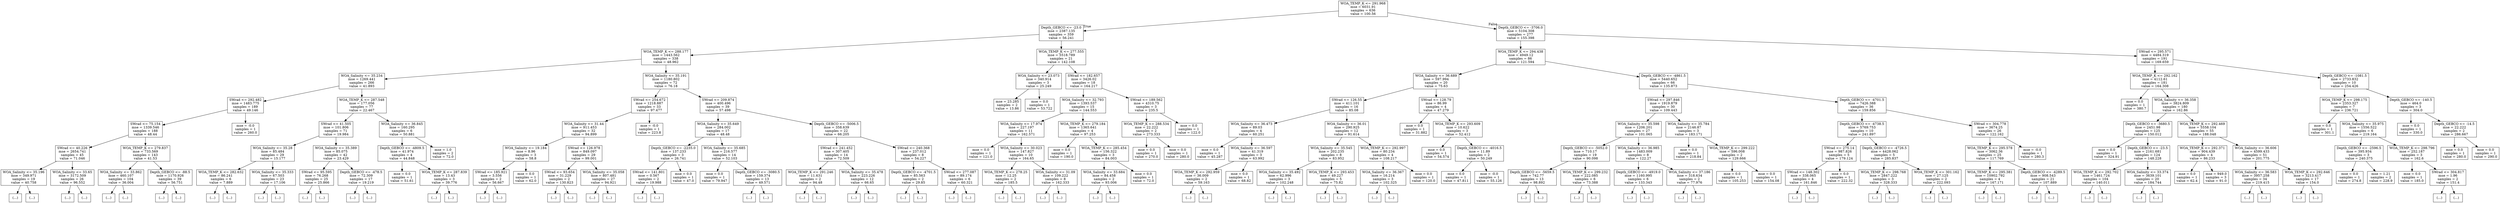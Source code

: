 digraph Tree {
node [shape=box] ;
0 [label="WOA_TEMP_K <= 291.968\nmse = 6031.91\nsamples = 636\nvalue = 100.56"] ;
1 [label="Depth_GEBCO <= -23.0\nmse = 2387.135\nsamples = 359\nvalue = 56.241"] ;
0 -> 1 [labeldistance=2.5, labelangle=45, headlabel="True"] ;
2 [label="WOA_TEMP_K <= 288.177\nmse = 1443.562\nsamples = 338\nvalue = 48.962"] ;
1 -> 2 ;
3 [label="WOA_Salinity <= 35.234\nmse = 1269.441\nsamples = 266\nvalue = 41.893"] ;
2 -> 3 ;
4 [label="SWrad <= 292.482\nmse = 1483.775\nsamples = 189\nvalue = 49.146"] ;
3 -> 4 ;
5 [label="SWrad <= 75.154\nmse = 1339.546\nsamples = 188\nvalue = 48.44"] ;
4 -> 5 ;
6 [label="SWrad <= 40.226\nmse = 2654.741\nsamples = 45\nvalue = 71.046"] ;
5 -> 6 ;
7 [label="WOA_Salinity <= 35.196\nmse = 349.971\nsamples = 19\nvalue = 40.758"] ;
6 -> 7 ;
8 [label="(...)"] ;
7 -> 8 ;
35 [label="(...)"] ;
7 -> 35 ;
36 [label="WOA_Salinity <= 33.65\nmse = 3172.509\nsamples = 26\nvalue = 96.552"] ;
6 -> 36 ;
37 [label="(...)"] ;
36 -> 37 ;
42 [label="(...)"] ;
36 -> 42 ;
85 [label="WOA_TEMP_K <= 279.837\nmse = 733.569\nsamples = 143\nvalue = 41.53"] ;
5 -> 85 ;
86 [label="WOA_Salinity <= 33.862\nmse = 460.107\nsamples = 104\nvalue = 36.004"] ;
85 -> 86 ;
87 [label="(...)"] ;
86 -> 87 ;
170 [label="(...)"] ;
86 -> 170 ;
241 [label="Depth_GEBCO <= -88.5\nmse = 1170.926\nsamples = 39\nvalue = 56.751"] ;
85 -> 241 ;
242 [label="(...)"] ;
241 -> 242 ;
303 [label="(...)"] ;
241 -> 303 ;
314 [label="mse = -0.0\nsamples = 1\nvalue = 260.0"] ;
4 -> 314 ;
315 [label="WOA_TEMP_K <= 287.548\nmse = 177.056\nsamples = 77\nvalue = 22.467"] ;
3 -> 315 ;
316 [label="SWrad <= 41.505\nmse = 101.806\nsamples = 71\nvalue = 19.984"] ;
315 -> 316 ;
317 [label="WOA_Salinity <= 35.28\nmse = 85.484\nsamples = 29\nvalue = 15.177"] ;
316 -> 317 ;
318 [label="WOA_TEMP_K <= 282.632\nmse = 86.241\nsamples = 6\nvalue = 7.889"] ;
317 -> 318 ;
319 [label="(...)"] ;
318 -> 319 ;
320 [label="(...)"] ;
318 -> 320 ;
321 [label="WOA_Salinity <= 35.333\nmse = 67.503\nsamples = 23\nvalue = 17.106"] ;
317 -> 321 ;
322 [label="(...)"] ;
321 -> 322 ;
331 [label="(...)"] ;
321 -> 331 ;
332 [label="WOA_Salinity <= 35.389\nmse = 85.075\nsamples = 42\nvalue = 23.429"] ;
316 -> 332 ;
333 [label="SWrad <= 95.595\nmse = 76.268\nsamples = 25\nvalue = 25.866"] ;
332 -> 333 ;
334 [label="(...)"] ;
333 -> 334 ;
337 [label="(...)"] ;
333 -> 337 ;
358 [label="Depth_GEBCO <= -478.5\nmse = 72.309\nsamples = 17\nvalue = 19.219"] ;
332 -> 358 ;
359 [label="(...)"] ;
358 -> 359 ;
372 [label="(...)"] ;
358 -> 372 ;
381 [label="WOA_Salinity <= 36.845\nmse = 160.295\nsamples = 6\nvalue = 50.881"] ;
315 -> 381 ;
382 [label="Depth_GEBCO <= -4809.5\nmse = 41.974\nsamples = 4\nvalue = 44.848"] ;
381 -> 382 ;
383 [label="mse = 0.0\nsamples = 1\nvalue = 51.61"] ;
382 -> 383 ;
384 [label="WOA_TEMP_K <= 287.839\nmse = 13.43\nsamples = 3\nvalue = 39.776"] ;
382 -> 384 ;
385 [label="(...)"] ;
384 -> 385 ;
386 [label="(...)"] ;
384 -> 386 ;
389 [label="mse = 1.0\nsamples = 2\nvalue = 72.0"] ;
381 -> 389 ;
390 [label="WOA_Salinity <= 35.191\nmse = 1180.802\nsamples = 72\nvalue = 76.18"] ;
2 -> 390 ;
391 [label="SWrad <= 254.672\nmse = 1218.887\nsamples = 33\nvalue = 97.477"] ;
390 -> 391 ;
392 [label="WOA_Salinity <= 31.44\nmse = 911.453\nsamples = 32\nvalue = 94.899"] ;
391 -> 392 ;
393 [label="WOA_Salinity <= 19.184\nmse = 8.96\nsamples = 3\nvalue = 58.8"] ;
392 -> 393 ;
394 [label="SWrad <= 185.921\nmse = 3.556\nsamples = 2\nvalue = 56.667"] ;
393 -> 394 ;
395 [label="(...)"] ;
394 -> 395 ;
396 [label="(...)"] ;
394 -> 396 ;
397 [label="mse = 0.0\nsamples = 1\nvalue = 62.0"] ;
393 -> 397 ;
398 [label="SWrad <= 126.978\nmse = 849.097\nsamples = 29\nvalue = 99.001"] ;
392 -> 398 ;
399 [label="SWrad <= 93.654\nmse = 31.229\nsamples = 2\nvalue = 130.823"] ;
398 -> 399 ;
400 [label="(...)"] ;
399 -> 400 ;
401 [label="(...)"] ;
399 -> 401 ;
402 [label="WOA_Salinity <= 35.058\nmse = 807.481\nsamples = 27\nvalue = 94.921"] ;
398 -> 402 ;
403 [label="(...)"] ;
402 -> 403 ;
442 [label="(...)"] ;
402 -> 442 ;
445 [label="mse = -0.0\nsamples = 1\nvalue = 223.8"] ;
391 -> 445 ;
446 [label="SWrad <= 209.874\nmse = 400.496\nsamples = 39\nvalue = 57.498"] ;
390 -> 446 ;
447 [label="WOA_Salinity <= 35.649\nmse = 284.002\nsamples = 17\nvalue = 48.48"] ;
446 -> 447 ;
448 [label="Depth_GEBCO <= -2235.0\nmse = 137.233\nsamples = 3\nvalue = 26.741"] ;
447 -> 448 ;
449 [label="SWrad <= 141.801\nmse = 0.567\nsamples = 2\nvalue = 19.988"] ;
448 -> 449 ;
450 [label="(...)"] ;
449 -> 450 ;
451 [label="(...)"] ;
449 -> 451 ;
452 [label="mse = 0.0\nsamples = 1\nvalue = 47.0"] ;
448 -> 452 ;
453 [label="WOA_Salinity <= 35.685\nmse = 216.577\nsamples = 14\nvalue = 52.103"] ;
447 -> 453 ;
454 [label="mse = 0.0\nsamples = 1\nvalue = 79.947"] ;
453 -> 454 ;
455 [label="Depth_GEBCO <= -3080.5\nmse = 159.374\nsamples = 13\nvalue = 49.571"] ;
453 -> 455 ;
456 [label="(...)"] ;
455 -> 456 ;
475 [label="(...)"] ;
455 -> 475 ;
480 [label="Depth_GEBCO <= -5006.5\nmse = 358.639\nsamples = 22\nvalue = 66.205"] ;
446 -> 480 ;
481 [label="SWrad <= 241.452\nmse = 307.405\nsamples = 14\nvalue = 72.509"] ;
480 -> 481 ;
482 [label="WOA_TEMP_K <= 291.246\nmse = 11.631\nsamples = 2\nvalue = 94.48"] ;
481 -> 482 ;
483 [label="(...)"] ;
482 -> 483 ;
484 [label="(...)"] ;
482 -> 484 ;
485 [label="WOA_Salinity <= 35.478\nmse = 223.226\nsamples = 12\nvalue = 66.65"] ;
481 -> 485 ;
486 [label="(...)"] ;
485 -> 486 ;
487 [label="(...)"] ;
485 -> 487 ;
500 [label="SWrad <= 240.368\nmse = 237.012\nsamples = 8\nvalue = 54.227"] ;
480 -> 500 ;
501 [label="Depth_GEBCO <= -4701.5\nmse = 85.563\nsamples = 2\nvalue = 29.85"] ;
500 -> 501 ;
502 [label="(...)"] ;
501 -> 502 ;
503 [label="(...)"] ;
501 -> 503 ;
504 [label="SWrad <= 277.087\nmse = 89.174\nsamples = 6\nvalue = 60.321"] ;
500 -> 504 ;
505 [label="(...)"] ;
504 -> 505 ;
512 [label="(...)"] ;
504 -> 512 ;
513 [label="WOA_TEMP_K <= 277.555\nmse = 5518.789\nsamples = 21\nvalue = 142.108"] ;
1 -> 513 ;
514 [label="WOA_Salinity <= 23.073\nmse = 340.914\nsamples = 3\nvalue = 25.249"] ;
513 -> 514 ;
515 [label="mse = 23.285\nsamples = 2\nvalue = 13.86"] ;
514 -> 515 ;
516 [label="mse = 0.0\nsamples = 1\nvalue = 53.722"] ;
514 -> 516 ;
517 [label="SWrad <= 182.657\nmse = 3426.02\nsamples = 18\nvalue = 164.217"] ;
513 -> 517 ;
518 [label="WOA_Salinity <= 32.793\nmse = 1393.537\nsamples = 15\nvalue = 144.553"] ;
517 -> 518 ;
519 [label="WOA_Salinity <= 17.974\nmse = 227.197\nsamples = 11\nvalue = 162.571"] ;
518 -> 519 ;
520 [label="mse = 0.0\nsamples = 1\nvalue = 121.0"] ;
519 -> 520 ;
521 [label="WOA_Salinity <= 30.023\nmse = 147.827\nsamples = 10\nvalue = 164.65"] ;
519 -> 521 ;
522 [label="WOA_TEMP_K <= 278.25\nmse = 12.25\nsamples = 2\nvalue = 185.5"] ;
521 -> 522 ;
523 [label="(...)"] ;
522 -> 523 ;
524 [label="(...)"] ;
522 -> 524 ;
525 [label="WOA_Salinity <= 31.09\nmse = 109.222\nsamples = 8\nvalue = 162.333"] ;
521 -> 525 ;
526 [label="(...)"] ;
525 -> 526 ;
533 [label="(...)"] ;
525 -> 533 ;
540 [label="WOA_TEMP_K <= 279.184\nmse = 1365.641\nsamples = 4\nvalue = 97.253"] ;
518 -> 540 ;
541 [label="mse = 0.0\nsamples = 1\nvalue = 190.0"] ;
540 -> 541 ;
542 [label="WOA_TEMP_K <= 285.454\nmse = 156.322\nsamples = 3\nvalue = 84.003"] ;
540 -> 542 ;
543 [label="WOA_Salinity <= 33.684\nmse = 84.458\nsamples = 2\nvalue = 93.006"] ;
542 -> 543 ;
544 [label="(...)"] ;
543 -> 544 ;
545 [label="(...)"] ;
543 -> 545 ;
546 [label="mse = 0.0\nsamples = 1\nvalue = 72.0"] ;
542 -> 546 ;
547 [label="SWrad <= 189.562\nmse = 4310.75\nsamples = 3\nvalue = 235.5"] ;
517 -> 547 ;
548 [label="WOA_TEMP_K <= 288.534\nmse = 22.222\nsamples = 2\nvalue = 273.333"] ;
547 -> 548 ;
549 [label="mse = 0.0\nsamples = 1\nvalue = 270.0"] ;
548 -> 549 ;
550 [label="mse = 0.0\nsamples = 1\nvalue = 280.0"] ;
548 -> 550 ;
551 [label="mse = 0.0\nsamples = 1\nvalue = 122.0"] ;
547 -> 551 ;
552 [label="Depth_GEBCO <= -3706.0\nmse = 5104.308\nsamples = 277\nvalue = 155.398"] ;
0 -> 552 [labeldistance=2.5, labelangle=-45, headlabel="False"] ;
553 [label="WOA_TEMP_K <= 294.438\nmse = 4949.12\nsamples = 86\nvalue = 121.594"] ;
552 -> 553 ;
554 [label="WOA_Salinity <= 36.689\nmse = 597.994\nsamples = 20\nvalue = 75.63"] ;
553 -> 554 ;
555 [label="SWrad <= 126.55\nmse = 411.101\nsamples = 16\nvalue = 85.08"] ;
554 -> 555 ;
556 [label="WOA_Salinity <= 36.473\nmse = 89.03\nsamples = 4\nvalue = 60.251"] ;
555 -> 556 ;
557 [label="mse = 0.0\nsamples = 1\nvalue = 45.287"] ;
556 -> 557 ;
558 [label="WOA_Salinity <= 36.597\nmse = 41.319\nsamples = 3\nvalue = 63.992"] ;
556 -> 558 ;
559 [label="WOA_TEMP_K <= 292.959\nmse = 36.009\nsamples = 2\nvalue = 59.163"] ;
558 -> 559 ;
560 [label="(...)"] ;
559 -> 560 ;
561 [label="(...)"] ;
559 -> 561 ;
562 [label="mse = 0.0\nsamples = 1\nvalue = 68.82"] ;
558 -> 562 ;
563 [label="WOA_Salinity <= 36.01\nmse = 290.925\nsamples = 12\nvalue = 91.614"] ;
555 -> 563 ;
564 [label="WOA_Salinity <= 35.545\nmse = 202.235\nsamples = 8\nvalue = 83.952"] ;
563 -> 564 ;
565 [label="WOA_Salinity <= 35.492\nmse = 62.996\nsamples = 3\nvalue = 102.248"] ;
564 -> 565 ;
566 [label="(...)"] ;
565 -> 566 ;
569 [label="(...)"] ;
565 -> 569 ;
570 [label="WOA_TEMP_K <= 293.453\nmse = 49.227\nsamples = 5\nvalue = 75.82"] ;
564 -> 570 ;
571 [label="(...)"] ;
570 -> 571 ;
576 [label="(...)"] ;
570 -> 576 ;
579 [label="WOA_TEMP_K <= 292.997\nmse = 80.234\nsamples = 4\nvalue = 108.217"] ;
563 -> 579 ;
580 [label="WOA_Salinity <= 36.367\nmse = 16.214\nsamples = 3\nvalue = 102.325"] ;
579 -> 580 ;
581 [label="(...)"] ;
580 -> 581 ;
582 [label="(...)"] ;
580 -> 582 ;
583 [label="mse = 0.0\nsamples = 1\nvalue = 120.0"] ;
579 -> 583 ;
584 [label="SWrad <= 128.79\nmse = 86.99\nsamples = 4\nvalue = 47.279"] ;
554 -> 584 ;
585 [label="mse = 0.0\nsamples = 1\nvalue = 31.882"] ;
584 -> 585 ;
586 [label="WOA_TEMP_K <= 293.609\nmse = 10.622\nsamples = 3\nvalue = 52.412"] ;
584 -> 586 ;
587 [label="mse = 0.0\nsamples = 1\nvalue = 54.574"] ;
586 -> 587 ;
588 [label="Depth_GEBCO <= -4016.5\nmse = 11.89\nsamples = 2\nvalue = 50.249"] ;
586 -> 588 ;
589 [label="mse = 0.0\nsamples = 1\nvalue = 47.811"] ;
588 -> 589 ;
590 [label="mse = -0.0\nsamples = 1\nvalue = 55.126"] ;
588 -> 590 ;
591 [label="Depth_GEBCO <= -4861.5\nmse = 5440.652\nsamples = 66\nvalue = 135.873"] ;
553 -> 591 ;
592 [label="SWrad <= 297.846\nmse = 1919.879\nsamples = 30\nvalue = 109.443"] ;
591 -> 592 ;
593 [label="WOA_Salinity <= 35.598\nmse = 1206.201\nsamples = 27\nvalue = 101.065"] ;
592 -> 593 ;
594 [label="Depth_GEBCO <= -5052.0\nmse = 710.17\nsamples = 19\nvalue = 90.098"] ;
593 -> 594 ;
595 [label="Depth_GEBCO <= -5659.5\nmse = 742.77\nsamples = 13\nvalue = 98.892"] ;
594 -> 595 ;
596 [label="(...)"] ;
595 -> 596 ;
603 [label="(...)"] ;
595 -> 603 ;
616 [label="WOA_TEMP_K <= 299.232\nmse = 222.085\nsamples = 6\nvalue = 73.388"] ;
594 -> 616 ;
617 [label="(...)"] ;
616 -> 617 ;
620 [label="(...)"] ;
616 -> 620 ;
627 [label="WOA_Salinity <= 36.985\nmse = 1483.009\nsamples = 8\nvalue = 122.27"] ;
593 -> 627 ;
628 [label="Depth_GEBCO <= -4919.0\nmse = 1160.995\nsamples = 6\nvalue = 133.343"] ;
627 -> 628 ;
629 [label="(...)"] ;
628 -> 629 ;
638 [label="(...)"] ;
628 -> 638 ;
639 [label="WOA_Salinity <= 37.186\nmse = 318.634\nsamples = 2\nvalue = 77.976"] ;
627 -> 639 ;
640 [label="(...)"] ;
639 -> 640 ;
641 [label="(...)"] ;
639 -> 641 ;
642 [label="WOA_Salinity <= 35.784\nmse = 2146.87\nsamples = 3\nvalue = 183.171"] ;
592 -> 642 ;
643 [label="mse = 0.0\nsamples = 1\nvalue = 218.84"] ;
642 -> 643 ;
644 [label="WOA_TEMP_K <= 299.222\nmse = 596.008\nsamples = 2\nvalue = 129.666"] ;
642 -> 644 ;
645 [label="mse = 0.0\nsamples = 1\nvalue = 105.253"] ;
644 -> 645 ;
646 [label="mse = 0.0\nsamples = 1\nvalue = 154.08"] ;
644 -> 646 ;
647 [label="Depth_GEBCO <= -4701.5\nmse = 7426.388\nsamples = 36\nvalue = 159.856"] ;
591 -> 647 ;
648 [label="Depth_GEBCO <= -4738.5\nmse = 5769.753\nsamples = 10\nvalue = 241.897"] ;
647 -> 648 ;
649 [label="SWrad <= 275.14\nmse = 987.826\nsamples = 5\nvalue = 179.124"] ;
648 -> 649 ;
650 [label="SWrad <= 148.302\nmse = 338.065\nsamples = 4\nvalue = 161.846"] ;
649 -> 650 ;
651 [label="(...)"] ;
650 -> 651 ;
652 [label="(...)"] ;
650 -> 652 ;
657 [label="mse = 0.0\nsamples = 1\nvalue = 222.32"] ;
649 -> 657 ;
658 [label="Depth_GEBCO <= -4726.5\nmse = 4428.062\nsamples = 5\nvalue = 285.837"] ;
648 -> 658 ;
659 [label="WOA_TEMP_K <= 298.768\nmse = 2847.222\nsamples = 3\nvalue = 328.333"] ;
658 -> 659 ;
660 [label="(...)"] ;
659 -> 660 ;
663 [label="(...)"] ;
659 -> 663 ;
664 [label="WOA_TEMP_K <= 301.162\nmse = 27.125\nsamples = 2\nvalue = 222.093"] ;
658 -> 664 ;
665 [label="(...)"] ;
664 -> 665 ;
666 [label="(...)"] ;
664 -> 666 ;
667 [label="SWrad <= 304.778\nmse = 3674.25\nsamples = 26\nvalue = 122.162"] ;
647 -> 667 ;
668 [label="WOA_TEMP_K <= 295.578\nmse = 3062.36\nsamples = 25\nvalue = 117.769"] ;
667 -> 668 ;
669 [label="WOA_TEMP_K <= 295.381\nmse = 10902.792\nsamples = 4\nvalue = 167.171"] ;
668 -> 669 ;
670 [label="(...)"] ;
669 -> 670 ;
675 [label="(...)"] ;
669 -> 675 ;
676 [label="Depth_GEBCO <= -4289.5\nmse = 908.543\nsamples = 21\nvalue = 107.889"] ;
668 -> 676 ;
677 [label="(...)"] ;
676 -> 677 ;
694 [label="(...)"] ;
676 -> 694 ;
717 [label="mse = -0.0\nsamples = 1\nvalue = 280.3"] ;
667 -> 717 ;
718 [label="SWrad <= 295.571\nmse = 4484.319\nsamples = 191\nvalue = 169.659"] ;
552 -> 718 ;
719 [label="WOA_TEMP_K <= 292.162\nmse = 4112.61\nsamples = 181\nvalue = 164.308"] ;
718 -> 719 ;
720 [label="mse = 0.0\nsamples = 1\nvalue = 380.7"] ;
719 -> 720 ;
721 [label="WOA_Salinity <= 36.358\nmse = 3824.809\nsamples = 180\nvalue = 162.86"] ;
719 -> 721 ;
722 [label="Depth_GEBCO <= -3680.5\nmse = 2451.98\nsamples = 125\nvalue = 150.012"] ;
721 -> 722 ;
723 [label="mse = 0.0\nsamples = 1\nvalue = 324.91"] ;
722 -> 723 ;
724 [label="Depth_GEBCO <= -23.5\nmse = 2161.681\nsamples = 124\nvalue = 148.228"] ;
722 -> 724 ;
725 [label="WOA_TEMP_K <= 292.702\nmse = 1461.724\nsamples = 104\nvalue = 140.011"] ;
724 -> 725 ;
726 [label="(...)"] ;
725 -> 726 ;
727 [label="(...)"] ;
725 -> 727 ;
884 [label="WOA_Salinity <= 33.374\nmse = 3639.101\nsamples = 20\nvalue = 184.744"] ;
724 -> 884 ;
885 [label="(...)"] ;
884 -> 885 ;
898 [label="(...)"] ;
884 -> 898 ;
909 [label="WOA_TEMP_K <= 292.469\nmse = 5558.104\nsamples = 55\nvalue = 188.048"] ;
721 -> 909 ;
910 [label="WOA_TEMP_K <= 292.371\nmse = 904.439\nsamples = 4\nvalue = 86.233"] ;
909 -> 910 ;
911 [label="mse = 0.0\nsamples = 1\nvalue = 62.4"] ;
910 -> 911 ;
912 [label="mse = 949.0\nsamples = 3\nvalue = 91.0"] ;
910 -> 912 ;
913 [label="WOA_Salinity <= 36.606\nmse = 4599.433\nsamples = 51\nvalue = 201.775"] ;
909 -> 913 ;
914 [label="WOA_Salinity <= 36.583\nmse = 3957.258\nsamples = 34\nvalue = 219.415"] ;
913 -> 914 ;
915 [label="(...)"] ;
914 -> 915 ;
948 [label="(...)"] ;
914 -> 948 ;
949 [label="WOA_TEMP_K <= 292.646\nmse = 3213.417\nsamples = 17\nvalue = 154.0"] ;
913 -> 949 ;
950 [label="(...)"] ;
949 -> 950 ;
951 [label="(...)"] ;
949 -> 951 ;
970 [label="Depth_GEBCO <= -1081.5\nmse = 2733.832\nsamples = 10\nvalue = 254.426"] ;
718 -> 970 ;
971 [label="WOA_TEMP_K <= 298.175\nmse = 2353.327\nsamples = 7\nvalue = 236.721"] ;
970 -> 971 ;
972 [label="mse = 0.0\nsamples = 1\nvalue = 301.1"] ;
971 -> 972 ;
973 [label="WOA_Salinity <= 35.975\nmse = 1556.522\nsamples = 6\nvalue = 219.164"] ;
971 -> 973 ;
974 [label="Depth_GEBCO <= -2596.5\nmse = 395.934\nsamples = 3\nvalue = 240.375"] ;
973 -> 974 ;
975 [label="mse = 0.0\nsamples = 1\nvalue = 274.8"] ;
974 -> 975 ;
976 [label="mse = 1.21\nsamples = 2\nvalue = 228.9"] ;
974 -> 976 ;
977 [label="WOA_TEMP_K <= 298.796\nmse = 252.187\nsamples = 3\nvalue = 162.6"] ;
973 -> 977 ;
978 [label="mse = 0.0\nsamples = 1\nvalue = 185.0"] ;
977 -> 978 ;
979 [label="SWrad <= 304.817\nmse = 1.96\nsamples = 2\nvalue = 151.4"] ;
977 -> 979 ;
980 [label="(...)"] ;
979 -> 980 ;
981 [label="(...)"] ;
979 -> 981 ;
982 [label="Depth_GEBCO <= -140.5\nmse = 464.0\nsamples = 3\nvalue = 304.0"] ;
970 -> 982 ;
983 [label="mse = 0.0\nsamples = 1\nvalue = 330.0"] ;
982 -> 983 ;
984 [label="Depth_GEBCO <= -14.5\nmse = 22.222\nsamples = 2\nvalue = 286.667"] ;
982 -> 984 ;
985 [label="mse = 0.0\nsamples = 1\nvalue = 280.0"] ;
984 -> 985 ;
986 [label="mse = 0.0\nsamples = 1\nvalue = 290.0"] ;
984 -> 986 ;
}